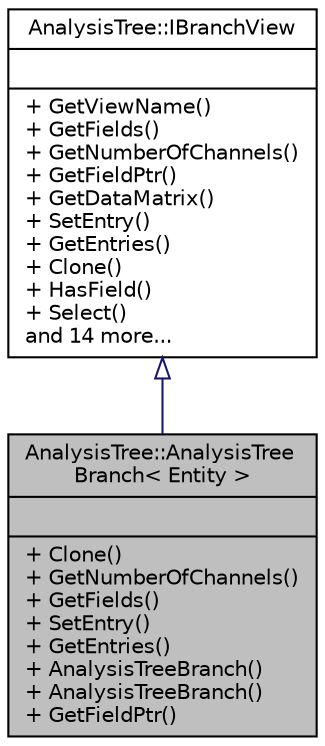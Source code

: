 digraph "AnalysisTree::AnalysisTreeBranch&lt; Entity &gt;"
{
  edge [fontname="Helvetica",fontsize="10",labelfontname="Helvetica",labelfontsize="10"];
  node [fontname="Helvetica",fontsize="10",shape=record];
  Node1 [label="{AnalysisTree::AnalysisTree\lBranch\< Entity \>\n||+ Clone()\l+ GetNumberOfChannels()\l+ GetFields()\l+ SetEntry()\l+ GetEntries()\l+ AnalysisTreeBranch()\l+ AnalysisTreeBranch()\l+ GetFieldPtr()\l}",height=0.2,width=0.4,color="black", fillcolor="grey75", style="filled", fontcolor="black"];
  Node2 -> Node1 [dir="back",color="midnightblue",fontsize="10",style="solid",arrowtail="onormal",fontname="Helvetica"];
  Node2 [label="{AnalysisTree::IBranchView\n||+ GetViewName()\l+ GetFields()\l+ GetNumberOfChannels()\l+ GetFieldPtr()\l+ GetDataMatrix()\l+ SetEntry()\l+ GetEntries()\l+ Clone()\l+ HasField()\l+ Select()\land 14 more...\l}",height=0.2,width=0.4,color="black", fillcolor="white", style="filled",URL="$d4/d84/classAnalysisTree_1_1IBranchView.html",tooltip="Interface class representing two-dimensional object with index [channel_id, field_name + (type)]..."];
}

